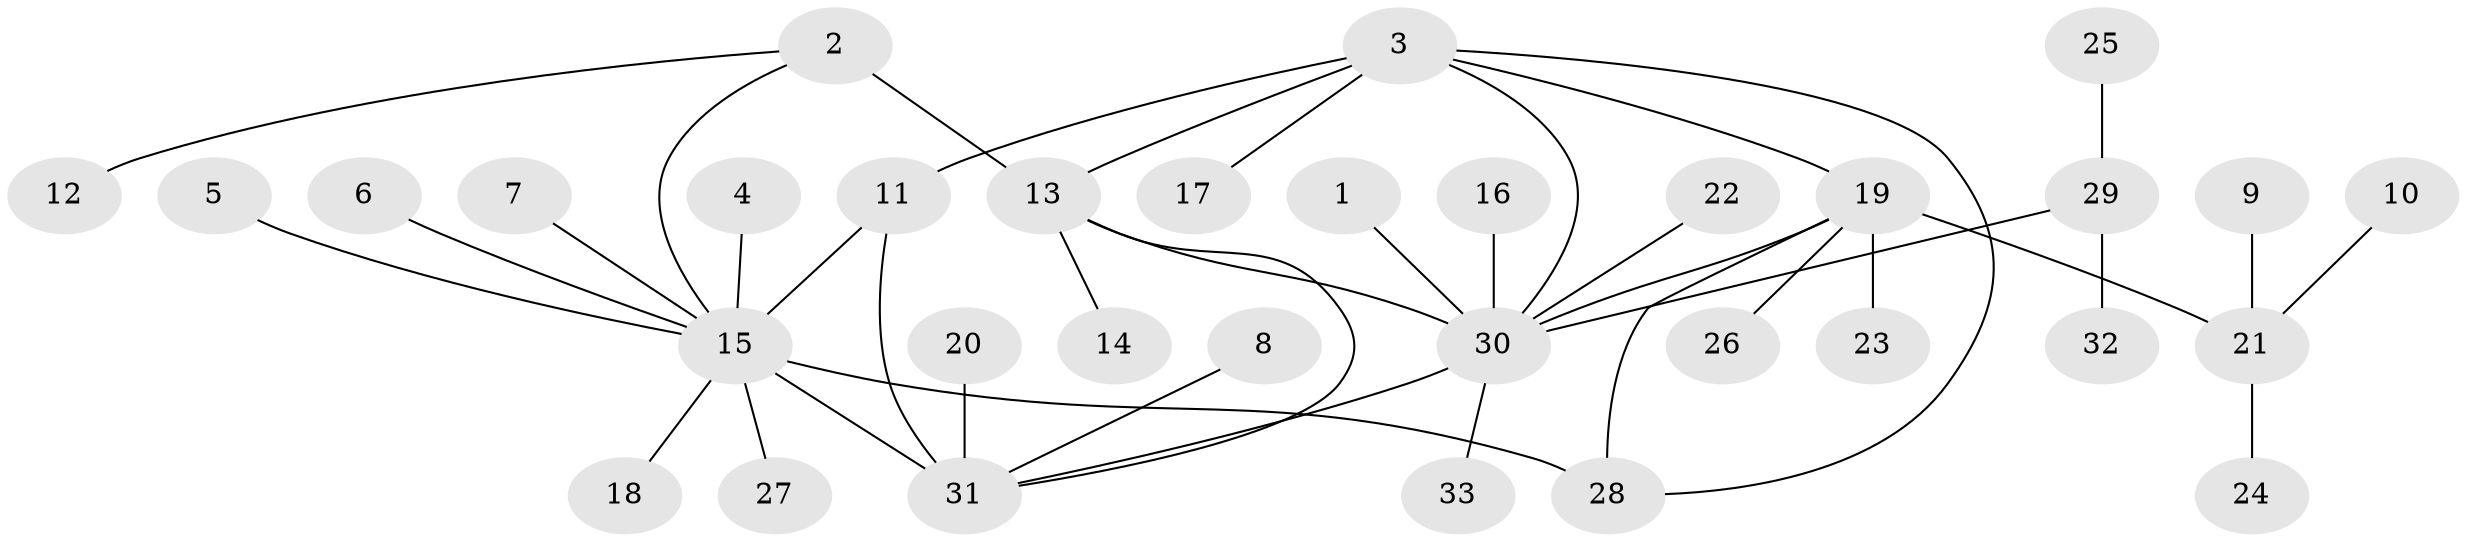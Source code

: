 // original degree distribution, {5: 0.045454545454545456, 3: 0.015151515151515152, 4: 0.030303030303030304, 6: 0.12121212121212122, 8: 0.015151515151515152, 7: 0.030303030303030304, 9: 0.015151515151515152, 1: 0.6212121212121212, 2: 0.10606060606060606}
// Generated by graph-tools (version 1.1) at 2025/26/03/09/25 03:26:43]
// undirected, 33 vertices, 40 edges
graph export_dot {
graph [start="1"]
  node [color=gray90,style=filled];
  1;
  2;
  3;
  4;
  5;
  6;
  7;
  8;
  9;
  10;
  11;
  12;
  13;
  14;
  15;
  16;
  17;
  18;
  19;
  20;
  21;
  22;
  23;
  24;
  25;
  26;
  27;
  28;
  29;
  30;
  31;
  32;
  33;
  1 -- 30 [weight=1.0];
  2 -- 12 [weight=1.0];
  2 -- 13 [weight=2.0];
  2 -- 15 [weight=1.0];
  3 -- 11 [weight=1.0];
  3 -- 13 [weight=1.0];
  3 -- 17 [weight=1.0];
  3 -- 19 [weight=1.0];
  3 -- 28 [weight=1.0];
  3 -- 30 [weight=1.0];
  4 -- 15 [weight=1.0];
  5 -- 15 [weight=1.0];
  6 -- 15 [weight=1.0];
  7 -- 15 [weight=1.0];
  8 -- 31 [weight=1.0];
  9 -- 21 [weight=1.0];
  10 -- 21 [weight=1.0];
  11 -- 15 [weight=1.0];
  11 -- 31 [weight=2.0];
  13 -- 14 [weight=1.0];
  13 -- 30 [weight=1.0];
  13 -- 31 [weight=1.0];
  15 -- 18 [weight=1.0];
  15 -- 27 [weight=1.0];
  15 -- 28 [weight=2.0];
  15 -- 31 [weight=2.0];
  16 -- 30 [weight=1.0];
  19 -- 21 [weight=1.0];
  19 -- 23 [weight=1.0];
  19 -- 26 [weight=1.0];
  19 -- 28 [weight=1.0];
  19 -- 30 [weight=2.0];
  20 -- 31 [weight=1.0];
  21 -- 24 [weight=1.0];
  22 -- 30 [weight=1.0];
  25 -- 29 [weight=1.0];
  29 -- 30 [weight=1.0];
  29 -- 32 [weight=1.0];
  30 -- 31 [weight=2.0];
  30 -- 33 [weight=1.0];
}
